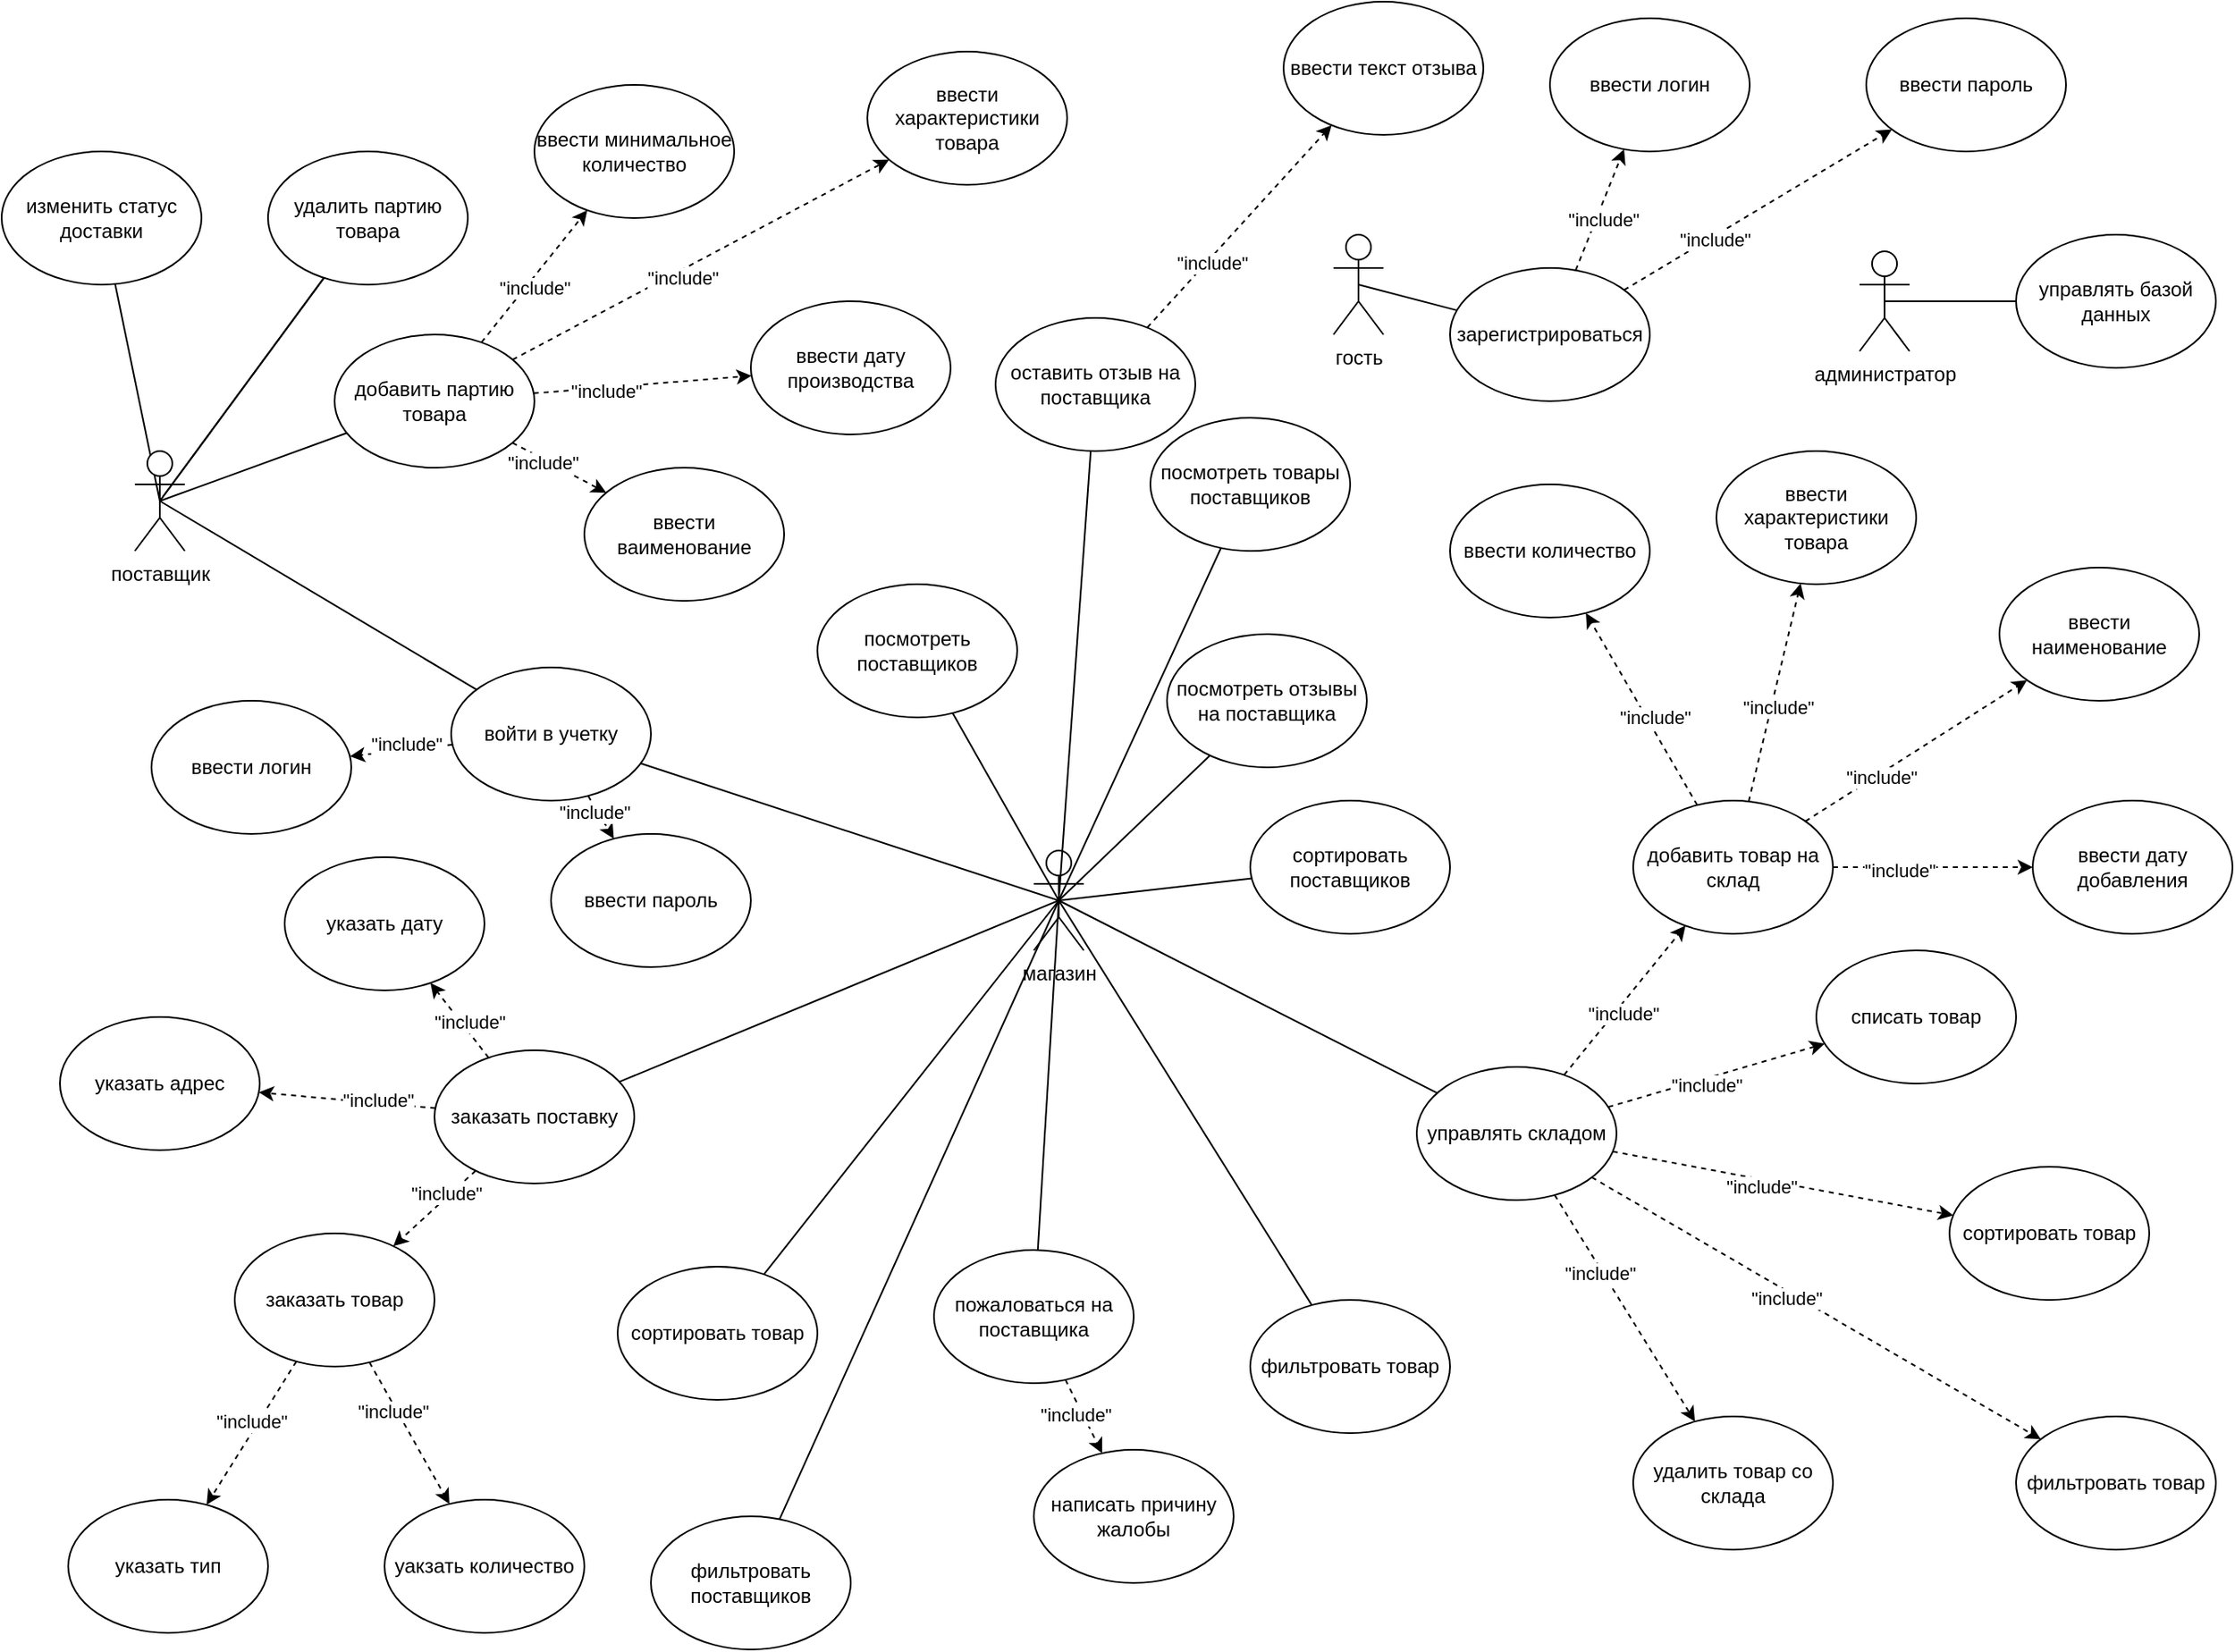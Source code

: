 <mxfile version="28.2.1">
  <diagram name="Страница — 1" id="z0ecgYr1cCSHMroVWlVe">
    <mxGraphModel dx="1226" dy="671" grid="1" gridSize="10" guides="1" tooltips="1" connect="1" arrows="1" fold="1" page="1" pageScale="1" pageWidth="827" pageHeight="1169" math="0" shadow="0">
      <root>
        <mxCell id="0" />
        <mxCell id="1" parent="0" />
        <mxCell id="BWKY8L1YfcoRBt6SnVh--1" value="зарегистрироваться" style="ellipse;whiteSpace=wrap;html=1;" vertex="1" parent="1">
          <mxGeometry x="980" y="230" width="120" height="80" as="geometry" />
        </mxCell>
        <mxCell id="BWKY8L1YfcoRBt6SnVh--2" style="rounded=0;orthogonalLoop=1;jettySize=auto;html=1;exitX=0.5;exitY=0.5;exitDx=0;exitDy=0;exitPerimeter=0;endArrow=none;endFill=0;" edge="1" parent="1" source="BWKY8L1YfcoRBt6SnVh--3" target="BWKY8L1YfcoRBt6SnVh--1">
          <mxGeometry relative="1" as="geometry" />
        </mxCell>
        <mxCell id="BWKY8L1YfcoRBt6SnVh--3" value="гость" style="shape=umlActor;verticalLabelPosition=bottom;verticalAlign=top;html=1;outlineConnect=0;" vertex="1" parent="1">
          <mxGeometry x="910" y="210" width="30" height="60" as="geometry" />
        </mxCell>
        <mxCell id="BWKY8L1YfcoRBt6SnVh--4" style="rounded=0;orthogonalLoop=1;jettySize=auto;html=1;dashed=1;" edge="1" parent="1" source="BWKY8L1YfcoRBt6SnVh--1" target="BWKY8L1YfcoRBt6SnVh--8">
          <mxGeometry relative="1" as="geometry">
            <mxPoint x="1320" y="299.84" as="sourcePoint" />
          </mxGeometry>
        </mxCell>
        <mxCell id="BWKY8L1YfcoRBt6SnVh--5" value="&quot;include&quot;" style="edgeLabel;html=1;align=center;verticalAlign=middle;resizable=0;points=[];" vertex="1" connectable="0" parent="BWKY8L1YfcoRBt6SnVh--4">
          <mxGeometry x="-0.118" y="-4" relative="1" as="geometry">
            <mxPoint as="offset" />
          </mxGeometry>
        </mxCell>
        <mxCell id="BWKY8L1YfcoRBt6SnVh--6" style="rounded=0;orthogonalLoop=1;jettySize=auto;html=1;dashed=1;" edge="1" parent="1" source="BWKY8L1YfcoRBt6SnVh--1" target="BWKY8L1YfcoRBt6SnVh--9">
          <mxGeometry relative="1" as="geometry">
            <mxPoint x="1492.25" y="458" as="sourcePoint" />
          </mxGeometry>
        </mxCell>
        <mxCell id="BWKY8L1YfcoRBt6SnVh--7" value="&quot;include&quot;" style="edgeLabel;html=1;align=center;verticalAlign=middle;resizable=0;points=[];" vertex="1" connectable="0" parent="BWKY8L1YfcoRBt6SnVh--6">
          <mxGeometry x="-0.334" y="-2" relative="1" as="geometry">
            <mxPoint as="offset" />
          </mxGeometry>
        </mxCell>
        <mxCell id="BWKY8L1YfcoRBt6SnVh--8" value="ввести логин" style="ellipse;whiteSpace=wrap;html=1;" vertex="1" parent="1">
          <mxGeometry x="1040" y="80" width="120" height="80" as="geometry" />
        </mxCell>
        <mxCell id="BWKY8L1YfcoRBt6SnVh--9" value="ввести пароль" style="ellipse;whiteSpace=wrap;html=1;" vertex="1" parent="1">
          <mxGeometry x="1230" y="80" width="120" height="80" as="geometry" />
        </mxCell>
        <mxCell id="BWKY8L1YfcoRBt6SnVh--10" style="edgeStyle=none;curved=1;rounded=0;orthogonalLoop=1;jettySize=auto;html=1;exitX=0.5;exitY=0.5;exitDx=0;exitDy=0;exitPerimeter=0;fontSize=12;startSize=8;endSize=8;endArrow=none;endFill=0;" edge="1" parent="1" source="BWKY8L1YfcoRBt6SnVh--11" target="BWKY8L1YfcoRBt6SnVh--14">
          <mxGeometry relative="1" as="geometry" />
        </mxCell>
        <mxCell id="BWKY8L1YfcoRBt6SnVh--11" value="поставщик" style="shape=umlActor;verticalLabelPosition=bottom;verticalAlign=top;html=1;outlineConnect=0;" vertex="1" parent="1">
          <mxGeometry x="190" y="340" width="30" height="60" as="geometry" />
        </mxCell>
        <mxCell id="BWKY8L1YfcoRBt6SnVh--12" value="добавить партию товара" style="ellipse;whiteSpace=wrap;html=1;" vertex="1" parent="1">
          <mxGeometry x="310" y="270" width="120" height="80" as="geometry" />
        </mxCell>
        <mxCell id="BWKY8L1YfcoRBt6SnVh--13" value="войти в учетку" style="ellipse;whiteSpace=wrap;html=1;" vertex="1" parent="1">
          <mxGeometry x="380" y="470" width="120" height="80" as="geometry" />
        </mxCell>
        <mxCell id="BWKY8L1YfcoRBt6SnVh--14" value="изменить статус доставки" style="ellipse;whiteSpace=wrap;html=1;" vertex="1" parent="1">
          <mxGeometry x="110" y="160" width="120" height="80" as="geometry" />
        </mxCell>
        <mxCell id="BWKY8L1YfcoRBt6SnVh--15" style="edgeStyle=none;curved=1;rounded=0;orthogonalLoop=1;jettySize=auto;html=1;exitX=0.5;exitY=0.5;exitDx=0;exitDy=0;exitPerimeter=0;fontSize=12;startSize=8;endSize=8;endArrow=none;endFill=0;" edge="1" parent="1" source="BWKY8L1YfcoRBt6SnVh--16" target="BWKY8L1YfcoRBt6SnVh--73">
          <mxGeometry relative="1" as="geometry" />
        </mxCell>
        <mxCell id="BWKY8L1YfcoRBt6SnVh--16" value="магазин" style="shape=umlActor;verticalLabelPosition=bottom;verticalAlign=top;html=1;outlineConnect=0;" vertex="1" parent="1">
          <mxGeometry x="730" y="580" width="30" height="60" as="geometry" />
        </mxCell>
        <mxCell id="BWKY8L1YfcoRBt6SnVh--17" value="посмотреть товары поставщиков" style="ellipse;whiteSpace=wrap;html=1;" vertex="1" parent="1">
          <mxGeometry x="800" y="320" width="120" height="80" as="geometry" />
        </mxCell>
        <mxCell id="BWKY8L1YfcoRBt6SnVh--18" value="заказать товар" style="ellipse;whiteSpace=wrap;html=1;" vertex="1" parent="1">
          <mxGeometry x="250" y="810" width="120" height="80" as="geometry" />
        </mxCell>
        <mxCell id="BWKY8L1YfcoRBt6SnVh--19" value="оставить отзыв на поставщика" style="ellipse;whiteSpace=wrap;html=1;" vertex="1" parent="1">
          <mxGeometry x="707" y="260" width="120" height="80" as="geometry" />
        </mxCell>
        <mxCell id="BWKY8L1YfcoRBt6SnVh--20" value="посмотреть отзывы на поставщика" style="ellipse;whiteSpace=wrap;html=1;" vertex="1" parent="1">
          <mxGeometry x="810" y="450" width="120" height="80" as="geometry" />
        </mxCell>
        <mxCell id="BWKY8L1YfcoRBt6SnVh--21" value="пожаловаться на поставщика" style="ellipse;whiteSpace=wrap;html=1;" vertex="1" parent="1">
          <mxGeometry x="670" y="820" width="120" height="80" as="geometry" />
        </mxCell>
        <mxCell id="BWKY8L1YfcoRBt6SnVh--22" style="rounded=0;orthogonalLoop=1;jettySize=auto;html=1;dashed=1;" edge="1" parent="1" source="BWKY8L1YfcoRBt6SnVh--13" target="BWKY8L1YfcoRBt6SnVh--26">
          <mxGeometry relative="1" as="geometry">
            <mxPoint x="450" y="366" as="sourcePoint" />
          </mxGeometry>
        </mxCell>
        <mxCell id="BWKY8L1YfcoRBt6SnVh--23" value="&quot;include&quot;" style="edgeLabel;html=1;align=center;verticalAlign=middle;resizable=0;points=[];" vertex="1" connectable="0" parent="BWKY8L1YfcoRBt6SnVh--22">
          <mxGeometry x="-0.118" y="-4" relative="1" as="geometry">
            <mxPoint as="offset" />
          </mxGeometry>
        </mxCell>
        <mxCell id="BWKY8L1YfcoRBt6SnVh--24" style="rounded=0;orthogonalLoop=1;jettySize=auto;html=1;dashed=1;" edge="1" parent="1" source="BWKY8L1YfcoRBt6SnVh--13" target="BWKY8L1YfcoRBt6SnVh--27">
          <mxGeometry relative="1" as="geometry">
            <mxPoint x="460" y="400" as="sourcePoint" />
          </mxGeometry>
        </mxCell>
        <mxCell id="BWKY8L1YfcoRBt6SnVh--25" value="&quot;include&quot;" style="edgeLabel;html=1;align=center;verticalAlign=middle;resizable=0;points=[];" vertex="1" connectable="0" parent="BWKY8L1YfcoRBt6SnVh--24">
          <mxGeometry x="-0.334" y="-2" relative="1" as="geometry">
            <mxPoint as="offset" />
          </mxGeometry>
        </mxCell>
        <mxCell id="BWKY8L1YfcoRBt6SnVh--26" value="ввести логин" style="ellipse;whiteSpace=wrap;html=1;" vertex="1" parent="1">
          <mxGeometry x="200.0" y="490" width="120" height="80" as="geometry" />
        </mxCell>
        <mxCell id="BWKY8L1YfcoRBt6SnVh--27" value="ввести пароль" style="ellipse;whiteSpace=wrap;html=1;" vertex="1" parent="1">
          <mxGeometry x="440.0" y="570" width="120" height="80" as="geometry" />
        </mxCell>
        <mxCell id="BWKY8L1YfcoRBt6SnVh--28" style="edgeStyle=none;curved=1;rounded=0;orthogonalLoop=1;jettySize=auto;html=1;fontSize=12;startSize=8;endSize=8;endArrow=none;endFill=0;exitX=0.5;exitY=0.5;exitDx=0;exitDy=0;exitPerimeter=0;" edge="1" parent="1" source="BWKY8L1YfcoRBt6SnVh--11" target="BWKY8L1YfcoRBt6SnVh--49">
          <mxGeometry relative="1" as="geometry">
            <mxPoint x="30" y="380" as="sourcePoint" />
            <mxPoint x="71" y="491" as="targetPoint" />
          </mxGeometry>
        </mxCell>
        <mxCell id="BWKY8L1YfcoRBt6SnVh--29" style="edgeStyle=none;curved=1;rounded=0;orthogonalLoop=1;jettySize=auto;html=1;exitX=0.5;exitY=0.5;exitDx=0;exitDy=0;exitPerimeter=0;fontSize=12;startSize=8;endSize=8;endArrow=none;endFill=0;" edge="1" parent="1" source="BWKY8L1YfcoRBt6SnVh--11" target="BWKY8L1YfcoRBt6SnVh--12">
          <mxGeometry relative="1" as="geometry">
            <mxPoint x="20" y="370" as="sourcePoint" />
            <mxPoint x="61" y="481" as="targetPoint" />
          </mxGeometry>
        </mxCell>
        <mxCell id="BWKY8L1YfcoRBt6SnVh--30" style="edgeStyle=none;curved=1;rounded=0;orthogonalLoop=1;jettySize=auto;html=1;exitX=0.5;exitY=0.5;exitDx=0;exitDy=0;exitPerimeter=0;fontSize=12;startSize=8;endSize=8;endArrow=none;endFill=0;" edge="1" parent="1" source="BWKY8L1YfcoRBt6SnVh--11" target="BWKY8L1YfcoRBt6SnVh--13">
          <mxGeometry relative="1" as="geometry">
            <mxPoint x="250" y="450" as="sourcePoint" />
            <mxPoint x="285.359" y="436.524" as="targetPoint" />
          </mxGeometry>
        </mxCell>
        <mxCell id="BWKY8L1YfcoRBt6SnVh--31" style="edgeStyle=none;curved=1;rounded=0;orthogonalLoop=1;jettySize=auto;html=1;exitX=0.5;exitY=0.5;exitDx=0;exitDy=0;exitPerimeter=0;fontSize=12;startSize=8;endSize=8;endArrow=none;endFill=0;" edge="1" parent="1" source="BWKY8L1YfcoRBt6SnVh--16" target="BWKY8L1YfcoRBt6SnVh--21">
          <mxGeometry relative="1" as="geometry">
            <mxPoint x="610" y="610" as="sourcePoint" />
            <mxPoint x="651" y="721" as="targetPoint" />
          </mxGeometry>
        </mxCell>
        <mxCell id="BWKY8L1YfcoRBt6SnVh--32" style="edgeStyle=none;curved=1;rounded=0;orthogonalLoop=1;jettySize=auto;html=1;exitX=0.5;exitY=0.5;exitDx=0;exitDy=0;exitPerimeter=0;fontSize=12;startSize=8;endSize=8;endArrow=none;endFill=0;" edge="1" parent="1" source="BWKY8L1YfcoRBt6SnVh--16" target="BWKY8L1YfcoRBt6SnVh--17">
          <mxGeometry relative="1" as="geometry">
            <mxPoint x="570" y="680" as="sourcePoint" />
            <mxPoint x="611" y="791" as="targetPoint" />
          </mxGeometry>
        </mxCell>
        <mxCell id="BWKY8L1YfcoRBt6SnVh--33" style="edgeStyle=none;curved=1;rounded=0;orthogonalLoop=1;jettySize=auto;html=1;fontSize=12;startSize=8;endSize=8;endArrow=none;endFill=0;exitX=0.5;exitY=0.5;exitDx=0;exitDy=0;exitPerimeter=0;" edge="1" parent="1" source="BWKY8L1YfcoRBt6SnVh--16" target="BWKY8L1YfcoRBt6SnVh--19">
          <mxGeometry relative="1" as="geometry">
            <mxPoint x="730" y="600" as="sourcePoint" />
            <mxPoint x="421" y="721" as="targetPoint" />
          </mxGeometry>
        </mxCell>
        <mxCell id="BWKY8L1YfcoRBt6SnVh--34" style="edgeStyle=none;curved=1;rounded=0;orthogonalLoop=1;jettySize=auto;html=1;exitX=0.5;exitY=0.5;exitDx=0;exitDy=0;exitPerimeter=0;fontSize=12;startSize=8;endSize=8;endArrow=none;endFill=0;" edge="1" parent="1" source="BWKY8L1YfcoRBt6SnVh--16" target="BWKY8L1YfcoRBt6SnVh--20">
          <mxGeometry relative="1" as="geometry">
            <mxPoint x="720" y="440" as="sourcePoint" />
            <mxPoint x="761" y="551" as="targetPoint" />
          </mxGeometry>
        </mxCell>
        <mxCell id="BWKY8L1YfcoRBt6SnVh--35" style="edgeStyle=none;curved=1;rounded=0;orthogonalLoop=1;jettySize=auto;html=1;exitX=0.5;exitY=0.5;exitDx=0;exitDy=0;exitPerimeter=0;fontSize=12;startSize=8;endSize=8;endArrow=none;endFill=0;" edge="1" parent="1" source="BWKY8L1YfcoRBt6SnVh--16" target="BWKY8L1YfcoRBt6SnVh--13">
          <mxGeometry relative="1" as="geometry">
            <mxPoint x="590" y="314.5" as="sourcePoint" />
            <mxPoint x="631" y="425.5" as="targetPoint" />
          </mxGeometry>
        </mxCell>
        <mxCell id="BWKY8L1YfcoRBt6SnVh--36" style="rounded=0;orthogonalLoop=1;jettySize=auto;html=1;dashed=1;" edge="1" parent="1" source="BWKY8L1YfcoRBt6SnVh--12" target="BWKY8L1YfcoRBt6SnVh--40">
          <mxGeometry relative="1" as="geometry">
            <mxPoint x="309.996" y="339.719" as="sourcePoint" />
          </mxGeometry>
        </mxCell>
        <mxCell id="BWKY8L1YfcoRBt6SnVh--37" value="&quot;include&quot;" style="edgeLabel;html=1;align=center;verticalAlign=middle;resizable=0;points=[];" vertex="1" connectable="0" parent="BWKY8L1YfcoRBt6SnVh--36">
          <mxGeometry x="-0.118" y="-4" relative="1" as="geometry">
            <mxPoint as="offset" />
          </mxGeometry>
        </mxCell>
        <mxCell id="BWKY8L1YfcoRBt6SnVh--38" style="rounded=0;orthogonalLoop=1;jettySize=auto;html=1;dashed=1;" edge="1" parent="1" source="BWKY8L1YfcoRBt6SnVh--12" target="BWKY8L1YfcoRBt6SnVh--41">
          <mxGeometry relative="1" as="geometry">
            <mxPoint x="333.28" y="275" as="sourcePoint" />
          </mxGeometry>
        </mxCell>
        <mxCell id="BWKY8L1YfcoRBt6SnVh--39" value="&quot;include&quot;" style="edgeLabel;html=1;align=center;verticalAlign=middle;resizable=0;points=[];" vertex="1" connectable="0" parent="BWKY8L1YfcoRBt6SnVh--38">
          <mxGeometry x="-0.334" y="-2" relative="1" as="geometry">
            <mxPoint as="offset" />
          </mxGeometry>
        </mxCell>
        <mxCell id="BWKY8L1YfcoRBt6SnVh--40" value="ввести минимальное количество" style="ellipse;whiteSpace=wrap;html=1;" vertex="1" parent="1">
          <mxGeometry x="430.0" y="120" width="120" height="80" as="geometry" />
        </mxCell>
        <mxCell id="BWKY8L1YfcoRBt6SnVh--41" value="ввести ваименование" style="ellipse;whiteSpace=wrap;html=1;" vertex="1" parent="1">
          <mxGeometry x="460.0" y="350" width="120" height="80" as="geometry" />
        </mxCell>
        <mxCell id="BWKY8L1YfcoRBt6SnVh--42" style="rounded=0;orthogonalLoop=1;jettySize=auto;html=1;dashed=1;" edge="1" parent="1" source="BWKY8L1YfcoRBt6SnVh--12" target="BWKY8L1YfcoRBt6SnVh--46">
          <mxGeometry relative="1" as="geometry">
            <mxPoint x="574" y="294" as="sourcePoint" />
          </mxGeometry>
        </mxCell>
        <mxCell id="BWKY8L1YfcoRBt6SnVh--43" value="&quot;include&quot;" style="edgeLabel;html=1;align=center;verticalAlign=middle;resizable=0;points=[];" vertex="1" connectable="0" parent="BWKY8L1YfcoRBt6SnVh--42">
          <mxGeometry x="-0.118" y="-4" relative="1" as="geometry">
            <mxPoint as="offset" />
          </mxGeometry>
        </mxCell>
        <mxCell id="BWKY8L1YfcoRBt6SnVh--44" style="rounded=0;orthogonalLoop=1;jettySize=auto;html=1;dashed=1;" edge="1" parent="1" source="BWKY8L1YfcoRBt6SnVh--12" target="BWKY8L1YfcoRBt6SnVh--47">
          <mxGeometry relative="1" as="geometry">
            <mxPoint x="570" y="315" as="sourcePoint" />
          </mxGeometry>
        </mxCell>
        <mxCell id="BWKY8L1YfcoRBt6SnVh--45" value="&quot;include&quot;" style="edgeLabel;html=1;align=center;verticalAlign=middle;resizable=0;points=[];" vertex="1" connectable="0" parent="BWKY8L1YfcoRBt6SnVh--44">
          <mxGeometry x="-0.334" y="-2" relative="1" as="geometry">
            <mxPoint as="offset" />
          </mxGeometry>
        </mxCell>
        <mxCell id="BWKY8L1YfcoRBt6SnVh--46" value="ввести характеристики товара" style="ellipse;whiteSpace=wrap;html=1;" vertex="1" parent="1">
          <mxGeometry x="630.0" y="100" width="120" height="80" as="geometry" />
        </mxCell>
        <mxCell id="BWKY8L1YfcoRBt6SnVh--47" value="ввести дату производства" style="ellipse;whiteSpace=wrap;html=1;" vertex="1" parent="1">
          <mxGeometry x="560.0" y="250" width="120" height="80" as="geometry" />
        </mxCell>
        <mxCell id="BWKY8L1YfcoRBt6SnVh--48" value="" style="edgeStyle=none;curved=1;rounded=0;orthogonalLoop=1;jettySize=auto;html=1;exitX=0.5;exitY=0.5;exitDx=0;exitDy=0;exitPerimeter=0;fontSize=12;startSize=8;endSize=8;endArrow=none;endFill=0;" edge="1" parent="1" source="BWKY8L1YfcoRBt6SnVh--11" target="BWKY8L1YfcoRBt6SnVh--49">
          <mxGeometry relative="1" as="geometry">
            <mxPoint x="115" y="500" as="sourcePoint" />
            <mxPoint x="361" y="532" as="targetPoint" />
          </mxGeometry>
        </mxCell>
        <mxCell id="BWKY8L1YfcoRBt6SnVh--49" value="удалить партию товара" style="ellipse;whiteSpace=wrap;html=1;" vertex="1" parent="1">
          <mxGeometry x="270" y="160" width="120" height="80" as="geometry" />
        </mxCell>
        <mxCell id="BWKY8L1YfcoRBt6SnVh--50" style="rounded=0;orthogonalLoop=1;jettySize=auto;html=1;dashed=1;" edge="1" parent="1" source="BWKY8L1YfcoRBt6SnVh--21" target="BWKY8L1YfcoRBt6SnVh--54">
          <mxGeometry relative="1" as="geometry">
            <mxPoint x="464" y="884" as="sourcePoint" />
          </mxGeometry>
        </mxCell>
        <mxCell id="BWKY8L1YfcoRBt6SnVh--51" value="&quot;include&quot;" style="edgeLabel;html=1;align=center;verticalAlign=middle;resizable=0;points=[];" vertex="1" connectable="0" parent="BWKY8L1YfcoRBt6SnVh--50">
          <mxGeometry x="-0.118" y="-4" relative="1" as="geometry">
            <mxPoint as="offset" />
          </mxGeometry>
        </mxCell>
        <mxCell id="BWKY8L1YfcoRBt6SnVh--52" style="rounded=0;orthogonalLoop=1;jettySize=auto;html=1;dashed=1;" edge="1" parent="1" source="BWKY8L1YfcoRBt6SnVh--19" target="BWKY8L1YfcoRBt6SnVh--55">
          <mxGeometry relative="1" as="geometry">
            <mxPoint x="460" y="905" as="sourcePoint" />
          </mxGeometry>
        </mxCell>
        <mxCell id="BWKY8L1YfcoRBt6SnVh--53" value="&quot;include&quot;" style="edgeLabel;html=1;align=center;verticalAlign=middle;resizable=0;points=[];" vertex="1" connectable="0" parent="BWKY8L1YfcoRBt6SnVh--52">
          <mxGeometry x="-0.334" y="-2" relative="1" as="geometry">
            <mxPoint as="offset" />
          </mxGeometry>
        </mxCell>
        <mxCell id="BWKY8L1YfcoRBt6SnVh--54" value="написать причину жалобы" style="ellipse;whiteSpace=wrap;html=1;" vertex="1" parent="1">
          <mxGeometry x="730.0" y="940" width="120" height="80" as="geometry" />
        </mxCell>
        <mxCell id="BWKY8L1YfcoRBt6SnVh--55" value="ввести текст отзыва" style="ellipse;whiteSpace=wrap;html=1;" vertex="1" parent="1">
          <mxGeometry x="880.0" y="70" width="120" height="80" as="geometry" />
        </mxCell>
        <mxCell id="BWKY8L1YfcoRBt6SnVh--56" style="rounded=0;orthogonalLoop=1;jettySize=auto;html=1;dashed=1;" edge="1" parent="1" source="BWKY8L1YfcoRBt6SnVh--18" target="BWKY8L1YfcoRBt6SnVh--60">
          <mxGeometry relative="1" as="geometry">
            <mxPoint x="-6" y="814" as="sourcePoint" />
          </mxGeometry>
        </mxCell>
        <mxCell id="BWKY8L1YfcoRBt6SnVh--57" value="&quot;include&quot;" style="edgeLabel;html=1;align=center;verticalAlign=middle;resizable=0;points=[];" vertex="1" connectable="0" parent="BWKY8L1YfcoRBt6SnVh--56">
          <mxGeometry x="-0.118" y="-4" relative="1" as="geometry">
            <mxPoint as="offset" />
          </mxGeometry>
        </mxCell>
        <mxCell id="BWKY8L1YfcoRBt6SnVh--58" style="rounded=0;orthogonalLoop=1;jettySize=auto;html=1;dashed=1;" edge="1" parent="1" source="BWKY8L1YfcoRBt6SnVh--18" target="BWKY8L1YfcoRBt6SnVh--61">
          <mxGeometry relative="1" as="geometry">
            <mxPoint x="-10" y="835" as="sourcePoint" />
          </mxGeometry>
        </mxCell>
        <mxCell id="BWKY8L1YfcoRBt6SnVh--59" value="&quot;include&quot;" style="edgeLabel;html=1;align=center;verticalAlign=middle;resizable=0;points=[];" vertex="1" connectable="0" parent="BWKY8L1YfcoRBt6SnVh--58">
          <mxGeometry x="-0.334" y="-2" relative="1" as="geometry">
            <mxPoint as="offset" />
          </mxGeometry>
        </mxCell>
        <mxCell id="BWKY8L1YfcoRBt6SnVh--60" value="указать тип" style="ellipse;whiteSpace=wrap;html=1;" vertex="1" parent="1">
          <mxGeometry x="150.0" y="970" width="120" height="80" as="geometry" />
        </mxCell>
        <mxCell id="BWKY8L1YfcoRBt6SnVh--61" value="уакзать количество" style="ellipse;whiteSpace=wrap;html=1;" vertex="1" parent="1">
          <mxGeometry x="340.0" y="970" width="120" height="80" as="geometry" />
        </mxCell>
        <mxCell id="BWKY8L1YfcoRBt6SnVh--62" value="заказать поставку" style="ellipse;whiteSpace=wrap;html=1;" vertex="1" parent="1">
          <mxGeometry x="370" y="700" width="120" height="80" as="geometry" />
        </mxCell>
        <mxCell id="BWKY8L1YfcoRBt6SnVh--63" style="rounded=0;orthogonalLoop=1;jettySize=auto;html=1;dashed=1;" edge="1" parent="1" source="BWKY8L1YfcoRBt6SnVh--62" target="BWKY8L1YfcoRBt6SnVh--18">
          <mxGeometry relative="1" as="geometry">
            <mxPoint x="752" y="880" as="sourcePoint" />
            <mxPoint x="650" y="914" as="targetPoint" />
          </mxGeometry>
        </mxCell>
        <mxCell id="BWKY8L1YfcoRBt6SnVh--64" value="&quot;include&quot;" style="edgeLabel;html=1;align=center;verticalAlign=middle;resizable=0;points=[];" vertex="1" connectable="0" parent="BWKY8L1YfcoRBt6SnVh--63">
          <mxGeometry x="-0.334" y="-2" relative="1" as="geometry">
            <mxPoint as="offset" />
          </mxGeometry>
        </mxCell>
        <mxCell id="BWKY8L1YfcoRBt6SnVh--65" style="rounded=0;orthogonalLoop=1;jettySize=auto;html=1;dashed=1;" edge="1" parent="1" source="BWKY8L1YfcoRBt6SnVh--62" target="BWKY8L1YfcoRBt6SnVh--69">
          <mxGeometry relative="1" as="geometry">
            <mxPoint x="578.0" y="1065" as="sourcePoint" />
          </mxGeometry>
        </mxCell>
        <mxCell id="BWKY8L1YfcoRBt6SnVh--66" value="&quot;include&quot;" style="edgeLabel;html=1;align=center;verticalAlign=middle;resizable=0;points=[];" vertex="1" connectable="0" parent="BWKY8L1YfcoRBt6SnVh--65">
          <mxGeometry x="-0.118" y="-4" relative="1" as="geometry">
            <mxPoint as="offset" />
          </mxGeometry>
        </mxCell>
        <mxCell id="BWKY8L1YfcoRBt6SnVh--67" style="rounded=0;orthogonalLoop=1;jettySize=auto;html=1;dashed=1;" edge="1" parent="1" source="BWKY8L1YfcoRBt6SnVh--62" target="BWKY8L1YfcoRBt6SnVh--70">
          <mxGeometry relative="1" as="geometry">
            <mxPoint x="580.0" y="1098" as="sourcePoint" />
          </mxGeometry>
        </mxCell>
        <mxCell id="BWKY8L1YfcoRBt6SnVh--68" value="&quot;include&quot;" style="edgeLabel;html=1;align=center;verticalAlign=middle;resizable=0;points=[];" vertex="1" connectable="0" parent="BWKY8L1YfcoRBt6SnVh--67">
          <mxGeometry x="-0.334" y="-2" relative="1" as="geometry">
            <mxPoint as="offset" />
          </mxGeometry>
        </mxCell>
        <mxCell id="BWKY8L1YfcoRBt6SnVh--69" value="указать дату" style="ellipse;whiteSpace=wrap;html=1;" vertex="1" parent="1">
          <mxGeometry x="280" y="584" width="120" height="80" as="geometry" />
        </mxCell>
        <mxCell id="BWKY8L1YfcoRBt6SnVh--70" value="указать адрес" style="ellipse;whiteSpace=wrap;html=1;" vertex="1" parent="1">
          <mxGeometry x="145" y="680" width="120" height="80" as="geometry" />
        </mxCell>
        <mxCell id="BWKY8L1YfcoRBt6SnVh--71" value="посмотреть поставщиков" style="ellipse;whiteSpace=wrap;html=1;" vertex="1" parent="1">
          <mxGeometry x="600" y="420" width="120" height="80" as="geometry" />
        </mxCell>
        <mxCell id="BWKY8L1YfcoRBt6SnVh--72" style="edgeStyle=none;curved=1;rounded=0;orthogonalLoop=1;jettySize=auto;html=1;exitX=0.5;exitY=0.5;exitDx=0;exitDy=0;exitPerimeter=0;fontSize=12;startSize=8;endSize=8;endArrow=none;endFill=0;" edge="1" parent="1" source="BWKY8L1YfcoRBt6SnVh--16" target="BWKY8L1YfcoRBt6SnVh--71">
          <mxGeometry relative="1" as="geometry">
            <mxPoint x="639" y="530" as="sourcePoint" />
            <mxPoint x="545" y="711" as="targetPoint" />
          </mxGeometry>
        </mxCell>
        <mxCell id="BWKY8L1YfcoRBt6SnVh--73" value="сортировать поставщиков" style="ellipse;whiteSpace=wrap;html=1;" vertex="1" parent="1">
          <mxGeometry x="860" y="550" width="120" height="80" as="geometry" />
        </mxCell>
        <mxCell id="BWKY8L1YfcoRBt6SnVh--74" style="edgeStyle=none;curved=1;rounded=0;orthogonalLoop=1;jettySize=auto;html=1;exitX=0.5;exitY=0.5;exitDx=0;exitDy=0;exitPerimeter=0;fontSize=12;startSize=8;endSize=8;endArrow=none;endFill=0;" edge="1" parent="1" source="BWKY8L1YfcoRBt6SnVh--16" target="BWKY8L1YfcoRBt6SnVh--75">
          <mxGeometry relative="1" as="geometry">
            <mxPoint x="595" y="810" as="sourcePoint" />
          </mxGeometry>
        </mxCell>
        <mxCell id="BWKY8L1YfcoRBt6SnVh--75" value="фильтровать поставщиков" style="ellipse;whiteSpace=wrap;html=1;" vertex="1" parent="1">
          <mxGeometry x="500" y="980" width="120" height="80" as="geometry" />
        </mxCell>
        <mxCell id="BWKY8L1YfcoRBt6SnVh--76" style="edgeStyle=none;curved=1;rounded=0;orthogonalLoop=1;jettySize=auto;html=1;fontSize=12;startSize=8;endSize=8;endArrow=none;endFill=0;exitX=0.5;exitY=0.5;exitDx=0;exitDy=0;exitPerimeter=0;" edge="1" parent="1" source="BWKY8L1YfcoRBt6SnVh--16" target="BWKY8L1YfcoRBt6SnVh--77">
          <mxGeometry relative="1" as="geometry">
            <mxPoint x="695" y="850" as="sourcePoint" />
          </mxGeometry>
        </mxCell>
        <mxCell id="BWKY8L1YfcoRBt6SnVh--77" value="сортировать товар" style="ellipse;whiteSpace=wrap;html=1;" vertex="1" parent="1">
          <mxGeometry x="480" y="830" width="120" height="80" as="geometry" />
        </mxCell>
        <mxCell id="BWKY8L1YfcoRBt6SnVh--78" style="edgeStyle=none;curved=1;rounded=0;orthogonalLoop=1;jettySize=auto;html=1;exitX=0.5;exitY=0.5;exitDx=0;exitDy=0;exitPerimeter=0;fontSize=12;startSize=8;endSize=8;endArrow=none;endFill=0;" edge="1" parent="1" source="BWKY8L1YfcoRBt6SnVh--16" target="BWKY8L1YfcoRBt6SnVh--79">
          <mxGeometry relative="1" as="geometry">
            <mxPoint x="685" y="850" as="sourcePoint" />
          </mxGeometry>
        </mxCell>
        <mxCell id="BWKY8L1YfcoRBt6SnVh--79" value="фильтровать товар" style="ellipse;whiteSpace=wrap;html=1;" vertex="1" parent="1">
          <mxGeometry x="860" y="850" width="120" height="80" as="geometry" />
        </mxCell>
        <mxCell id="BWKY8L1YfcoRBt6SnVh--80" style="edgeStyle=none;curved=1;rounded=0;orthogonalLoop=1;jettySize=auto;html=1;exitX=0.5;exitY=0.5;exitDx=0;exitDy=0;exitPerimeter=0;fontSize=12;startSize=8;endSize=8;endArrow=none;endFill=0;" edge="1" parent="1" source="BWKY8L1YfcoRBt6SnVh--16" target="BWKY8L1YfcoRBt6SnVh--81">
          <mxGeometry relative="1" as="geometry">
            <mxPoint x="355" y="760" as="sourcePoint" />
          </mxGeometry>
        </mxCell>
        <mxCell id="BWKY8L1YfcoRBt6SnVh--81" value="управлять складом" style="ellipse;whiteSpace=wrap;html=1;" vertex="1" parent="1">
          <mxGeometry x="960" y="710" width="120" height="80" as="geometry" />
        </mxCell>
        <mxCell id="BWKY8L1YfcoRBt6SnVh--82" style="rounded=0;orthogonalLoop=1;jettySize=auto;html=1;dashed=1;" edge="1" parent="1" source="BWKY8L1YfcoRBt6SnVh--81" target="BWKY8L1YfcoRBt6SnVh--86">
          <mxGeometry relative="1" as="geometry">
            <mxPoint x="300.0" y="766" as="sourcePoint" />
          </mxGeometry>
        </mxCell>
        <mxCell id="BWKY8L1YfcoRBt6SnVh--83" value="&quot;include&quot;" style="edgeLabel;html=1;align=center;verticalAlign=middle;resizable=0;points=[];" vertex="1" connectable="0" parent="BWKY8L1YfcoRBt6SnVh--82">
          <mxGeometry x="-0.118" y="-4" relative="1" as="geometry">
            <mxPoint as="offset" />
          </mxGeometry>
        </mxCell>
        <mxCell id="BWKY8L1YfcoRBt6SnVh--84" style="rounded=0;orthogonalLoop=1;jettySize=auto;html=1;dashed=1;" edge="1" parent="1" source="BWKY8L1YfcoRBt6SnVh--81" target="BWKY8L1YfcoRBt6SnVh--87">
          <mxGeometry relative="1" as="geometry">
            <mxPoint x="282.0" y="792" as="sourcePoint" />
          </mxGeometry>
        </mxCell>
        <mxCell id="BWKY8L1YfcoRBt6SnVh--85" value="&quot;include&quot;" style="edgeLabel;html=1;align=center;verticalAlign=middle;resizable=0;points=[];" vertex="1" connectable="0" parent="BWKY8L1YfcoRBt6SnVh--84">
          <mxGeometry x="-0.334" y="-2" relative="1" as="geometry">
            <mxPoint as="offset" />
          </mxGeometry>
        </mxCell>
        <mxCell id="BWKY8L1YfcoRBt6SnVh--86" value="добавить товар на склад" style="ellipse;whiteSpace=wrap;html=1;" vertex="1" parent="1">
          <mxGeometry x="1090" y="550" width="120" height="80" as="geometry" />
        </mxCell>
        <mxCell id="BWKY8L1YfcoRBt6SnVh--87" value="удалить товар со склада" style="ellipse;whiteSpace=wrap;html=1;" vertex="1" parent="1">
          <mxGeometry x="1090" y="920" width="120" height="80" as="geometry" />
        </mxCell>
        <mxCell id="BWKY8L1YfcoRBt6SnVh--88" value="ввести наименование" style="ellipse;whiteSpace=wrap;html=1;" vertex="1" parent="1">
          <mxGeometry x="1310" y="410" width="120" height="80" as="geometry" />
        </mxCell>
        <mxCell id="BWKY8L1YfcoRBt6SnVh--89" style="rounded=0;orthogonalLoop=1;jettySize=auto;html=1;dashed=1;" edge="1" parent="1" source="BWKY8L1YfcoRBt6SnVh--86" target="BWKY8L1YfcoRBt6SnVh--88">
          <mxGeometry relative="1" as="geometry">
            <mxPoint x="1298" y="359" as="sourcePoint" />
            <mxPoint x="1382" y="291" as="targetPoint" />
          </mxGeometry>
        </mxCell>
        <mxCell id="BWKY8L1YfcoRBt6SnVh--90" value="&quot;include&quot;" style="edgeLabel;html=1;align=center;verticalAlign=middle;resizable=0;points=[];" vertex="1" connectable="0" parent="BWKY8L1YfcoRBt6SnVh--89">
          <mxGeometry x="-0.334" y="-2" relative="1" as="geometry">
            <mxPoint as="offset" />
          </mxGeometry>
        </mxCell>
        <mxCell id="BWKY8L1YfcoRBt6SnVh--91" style="rounded=0;orthogonalLoop=1;jettySize=auto;html=1;dashed=1;" edge="1" parent="1" source="BWKY8L1YfcoRBt6SnVh--86" target="BWKY8L1YfcoRBt6SnVh--96">
          <mxGeometry relative="1" as="geometry">
            <mxPoint x="1272" y="351" as="sourcePoint" />
          </mxGeometry>
        </mxCell>
        <mxCell id="BWKY8L1YfcoRBt6SnVh--92" value="&quot;include&quot;" style="edgeLabel;html=1;align=center;verticalAlign=middle;resizable=0;points=[];" vertex="1" connectable="0" parent="BWKY8L1YfcoRBt6SnVh--91">
          <mxGeometry x="-0.118" y="-4" relative="1" as="geometry">
            <mxPoint as="offset" />
          </mxGeometry>
        </mxCell>
        <mxCell id="BWKY8L1YfcoRBt6SnVh--93" style="rounded=0;orthogonalLoop=1;jettySize=auto;html=1;dashed=1;" edge="1" parent="1" source="BWKY8L1YfcoRBt6SnVh--86" target="BWKY8L1YfcoRBt6SnVh--95">
          <mxGeometry relative="1" as="geometry">
            <mxPoint x="1245" y="351" as="sourcePoint" />
          </mxGeometry>
        </mxCell>
        <mxCell id="BWKY8L1YfcoRBt6SnVh--94" value="&quot;include&quot;" style="edgeLabel;html=1;align=center;verticalAlign=middle;resizable=0;points=[];" vertex="1" connectable="0" parent="BWKY8L1YfcoRBt6SnVh--93">
          <mxGeometry x="-0.118" y="-4" relative="1" as="geometry">
            <mxPoint as="offset" />
          </mxGeometry>
        </mxCell>
        <mxCell id="BWKY8L1YfcoRBt6SnVh--95" value="ввести количество" style="ellipse;whiteSpace=wrap;html=1;" vertex="1" parent="1">
          <mxGeometry x="980" y="360" width="120" height="80" as="geometry" />
        </mxCell>
        <mxCell id="BWKY8L1YfcoRBt6SnVh--96" value="ввести характеристики товара" style="ellipse;whiteSpace=wrap;html=1;" vertex="1" parent="1">
          <mxGeometry x="1140" y="340" width="120" height="80" as="geometry" />
        </mxCell>
        <mxCell id="BWKY8L1YfcoRBt6SnVh--97" style="edgeStyle=none;curved=1;rounded=0;orthogonalLoop=1;jettySize=auto;html=1;fontSize=12;startSize=8;endSize=8;endArrow=none;endFill=0;exitX=0.5;exitY=0.5;exitDx=0;exitDy=0;exitPerimeter=0;" edge="1" parent="1" source="BWKY8L1YfcoRBt6SnVh--16" target="BWKY8L1YfcoRBt6SnVh--62">
          <mxGeometry relative="1" as="geometry">
            <mxPoint x="700" y="630" as="sourcePoint" />
            <mxPoint x="590" y="711" as="targetPoint" />
          </mxGeometry>
        </mxCell>
        <mxCell id="BWKY8L1YfcoRBt6SnVh--98" value="ввести дату добавления" style="ellipse;whiteSpace=wrap;html=1;" vertex="1" parent="1">
          <mxGeometry x="1330" y="550" width="120" height="80" as="geometry" />
        </mxCell>
        <mxCell id="BWKY8L1YfcoRBt6SnVh--99" style="rounded=0;orthogonalLoop=1;jettySize=auto;html=1;dashed=1;" edge="1" parent="1" source="BWKY8L1YfcoRBt6SnVh--86" target="BWKY8L1YfcoRBt6SnVh--98">
          <mxGeometry relative="1" as="geometry">
            <mxPoint x="1530" y="449" as="sourcePoint" />
            <mxPoint x="1614" y="381" as="targetPoint" />
          </mxGeometry>
        </mxCell>
        <mxCell id="BWKY8L1YfcoRBt6SnVh--100" value="&quot;include&quot;" style="edgeLabel;html=1;align=center;verticalAlign=middle;resizable=0;points=[];" vertex="1" connectable="0" parent="BWKY8L1YfcoRBt6SnVh--99">
          <mxGeometry x="-0.334" y="-2" relative="1" as="geometry">
            <mxPoint as="offset" />
          </mxGeometry>
        </mxCell>
        <mxCell id="BWKY8L1YfcoRBt6SnVh--101" value="сортировать товар" style="ellipse;whiteSpace=wrap;html=1;" vertex="1" parent="1">
          <mxGeometry x="1280" y="770" width="120" height="80" as="geometry" />
        </mxCell>
        <mxCell id="BWKY8L1YfcoRBt6SnVh--102" value="фильтровать товар" style="ellipse;whiteSpace=wrap;html=1;" vertex="1" parent="1">
          <mxGeometry x="1320" y="920" width="120" height="80" as="geometry" />
        </mxCell>
        <mxCell id="BWKY8L1YfcoRBt6SnVh--103" style="edgeStyle=none;curved=1;rounded=0;orthogonalLoop=1;jettySize=auto;html=1;exitX=0;exitY=0.5;exitDx=0;exitDy=0;fontSize=12;startSize=8;endSize=8;" edge="1" parent="1" source="BWKY8L1YfcoRBt6SnVh--87" target="BWKY8L1YfcoRBt6SnVh--87">
          <mxGeometry relative="1" as="geometry" />
        </mxCell>
        <mxCell id="BWKY8L1YfcoRBt6SnVh--104" value="списать товар" style="ellipse;whiteSpace=wrap;html=1;" vertex="1" parent="1">
          <mxGeometry x="1200" y="640" width="120" height="80" as="geometry" />
        </mxCell>
        <mxCell id="BWKY8L1YfcoRBt6SnVh--105" style="rounded=0;orthogonalLoop=1;jettySize=auto;html=1;dashed=1;" edge="1" parent="1" source="BWKY8L1YfcoRBt6SnVh--81" target="BWKY8L1YfcoRBt6SnVh--104">
          <mxGeometry relative="1" as="geometry">
            <mxPoint x="1190" y="872" as="sourcePoint" />
            <mxPoint x="1224" y="770" as="targetPoint" />
          </mxGeometry>
        </mxCell>
        <mxCell id="BWKY8L1YfcoRBt6SnVh--106" value="&quot;include&quot;" style="edgeLabel;html=1;align=center;verticalAlign=middle;resizable=0;points=[];" vertex="1" connectable="0" parent="BWKY8L1YfcoRBt6SnVh--105">
          <mxGeometry x="-0.118" y="-4" relative="1" as="geometry">
            <mxPoint as="offset" />
          </mxGeometry>
        </mxCell>
        <mxCell id="BWKY8L1YfcoRBt6SnVh--107" style="rounded=0;orthogonalLoop=1;jettySize=auto;html=1;dashed=1;" edge="1" parent="1" source="BWKY8L1YfcoRBt6SnVh--81" target="BWKY8L1YfcoRBt6SnVh--101">
          <mxGeometry relative="1" as="geometry">
            <mxPoint x="1170" y="962" as="sourcePoint" />
            <mxPoint x="1204" y="860" as="targetPoint" />
          </mxGeometry>
        </mxCell>
        <mxCell id="BWKY8L1YfcoRBt6SnVh--108" value="&quot;include&quot;" style="edgeLabel;html=1;align=center;verticalAlign=middle;resizable=0;points=[];" vertex="1" connectable="0" parent="BWKY8L1YfcoRBt6SnVh--107">
          <mxGeometry x="-0.118" y="-4" relative="1" as="geometry">
            <mxPoint as="offset" />
          </mxGeometry>
        </mxCell>
        <mxCell id="BWKY8L1YfcoRBt6SnVh--109" style="rounded=0;orthogonalLoop=1;jettySize=auto;html=1;dashed=1;" edge="1" parent="1" source="BWKY8L1YfcoRBt6SnVh--81" target="BWKY8L1YfcoRBt6SnVh--102">
          <mxGeometry relative="1" as="geometry">
            <mxPoint x="1460" y="922" as="sourcePoint" />
            <mxPoint x="1494" y="820" as="targetPoint" />
          </mxGeometry>
        </mxCell>
        <mxCell id="BWKY8L1YfcoRBt6SnVh--110" value="&quot;include&quot;" style="edgeLabel;html=1;align=center;verticalAlign=middle;resizable=0;points=[];" vertex="1" connectable="0" parent="BWKY8L1YfcoRBt6SnVh--109">
          <mxGeometry x="-0.118" y="-4" relative="1" as="geometry">
            <mxPoint as="offset" />
          </mxGeometry>
        </mxCell>
        <mxCell id="BWKY8L1YfcoRBt6SnVh--111" value="администратор" style="shape=umlActor;verticalLabelPosition=bottom;verticalAlign=top;html=1;outlineConnect=0;" vertex="1" parent="1">
          <mxGeometry x="1226" y="220" width="30" height="60" as="geometry" />
        </mxCell>
        <mxCell id="BWKY8L1YfcoRBt6SnVh--112" value="управлять базой данных" style="ellipse;whiteSpace=wrap;html=1;" vertex="1" parent="1">
          <mxGeometry x="1320" y="209.996" width="120" height="80" as="geometry" />
        </mxCell>
        <mxCell id="BWKY8L1YfcoRBt6SnVh--113" style="rounded=0;orthogonalLoop=1;jettySize=auto;html=1;exitX=0.5;exitY=0.5;exitDx=0;exitDy=0;exitPerimeter=0;endArrow=none;endFill=0;" edge="1" parent="1" target="BWKY8L1YfcoRBt6SnVh--112" source="BWKY8L1YfcoRBt6SnVh--111">
          <mxGeometry relative="1" as="geometry">
            <mxPoint x="1360" y="288.846" as="sourcePoint" />
          </mxGeometry>
        </mxCell>
      </root>
    </mxGraphModel>
  </diagram>
</mxfile>
